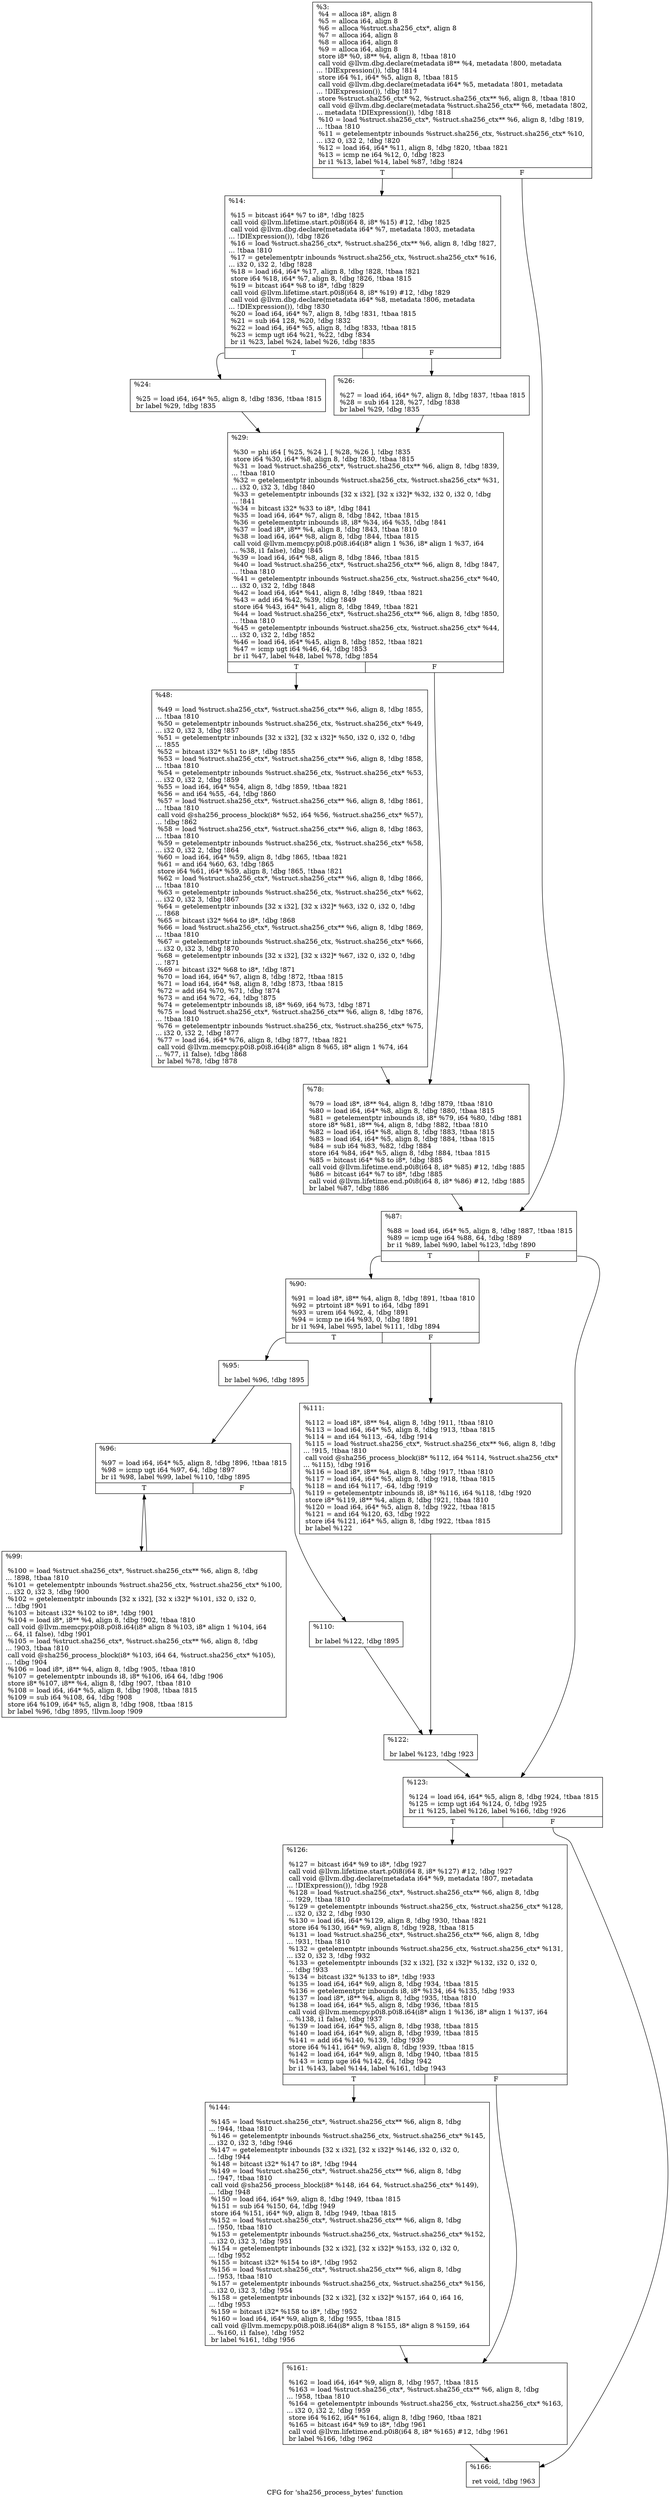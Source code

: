 digraph "CFG for 'sha256_process_bytes' function" {
	label="CFG for 'sha256_process_bytes' function";

	Node0xe51a70 [shape=record,label="{%3:\l  %4 = alloca i8*, align 8\l  %5 = alloca i64, align 8\l  %6 = alloca %struct.sha256_ctx*, align 8\l  %7 = alloca i64, align 8\l  %8 = alloca i64, align 8\l  %9 = alloca i64, align 8\l  store i8* %0, i8** %4, align 8, !tbaa !810\l  call void @llvm.dbg.declare(metadata i8** %4, metadata !800, metadata\l... !DIExpression()), !dbg !814\l  store i64 %1, i64* %5, align 8, !tbaa !815\l  call void @llvm.dbg.declare(metadata i64* %5, metadata !801, metadata\l... !DIExpression()), !dbg !817\l  store %struct.sha256_ctx* %2, %struct.sha256_ctx** %6, align 8, !tbaa !810\l  call void @llvm.dbg.declare(metadata %struct.sha256_ctx** %6, metadata !802,\l... metadata !DIExpression()), !dbg !818\l  %10 = load %struct.sha256_ctx*, %struct.sha256_ctx** %6, align 8, !dbg !819,\l... !tbaa !810\l  %11 = getelementptr inbounds %struct.sha256_ctx, %struct.sha256_ctx* %10,\l... i32 0, i32 2, !dbg !820\l  %12 = load i64, i64* %11, align 8, !dbg !820, !tbaa !821\l  %13 = icmp ne i64 %12, 0, !dbg !823\l  br i1 %13, label %14, label %87, !dbg !824\l|{<s0>T|<s1>F}}"];
	Node0xe51a70:s0 -> Node0xe454d0;
	Node0xe51a70:s1 -> Node0xe456b0;
	Node0xe454d0 [shape=record,label="{%14:\l\l  %15 = bitcast i64* %7 to i8*, !dbg !825\l  call void @llvm.lifetime.start.p0i8(i64 8, i8* %15) #12, !dbg !825\l  call void @llvm.dbg.declare(metadata i64* %7, metadata !803, metadata\l... !DIExpression()), !dbg !826\l  %16 = load %struct.sha256_ctx*, %struct.sha256_ctx** %6, align 8, !dbg !827,\l... !tbaa !810\l  %17 = getelementptr inbounds %struct.sha256_ctx, %struct.sha256_ctx* %16,\l... i32 0, i32 2, !dbg !828\l  %18 = load i64, i64* %17, align 8, !dbg !828, !tbaa !821\l  store i64 %18, i64* %7, align 8, !dbg !826, !tbaa !815\l  %19 = bitcast i64* %8 to i8*, !dbg !829\l  call void @llvm.lifetime.start.p0i8(i64 8, i8* %19) #12, !dbg !829\l  call void @llvm.dbg.declare(metadata i64* %8, metadata !806, metadata\l... !DIExpression()), !dbg !830\l  %20 = load i64, i64* %7, align 8, !dbg !831, !tbaa !815\l  %21 = sub i64 128, %20, !dbg !832\l  %22 = load i64, i64* %5, align 8, !dbg !833, !tbaa !815\l  %23 = icmp ugt i64 %21, %22, !dbg !834\l  br i1 %23, label %24, label %26, !dbg !835\l|{<s0>T|<s1>F}}"];
	Node0xe454d0:s0 -> Node0xe45520;
	Node0xe454d0:s1 -> Node0xe45570;
	Node0xe45520 [shape=record,label="{%24:\l\l  %25 = load i64, i64* %5, align 8, !dbg !836, !tbaa !815\l  br label %29, !dbg !835\l}"];
	Node0xe45520 -> Node0xe455c0;
	Node0xe45570 [shape=record,label="{%26:\l\l  %27 = load i64, i64* %7, align 8, !dbg !837, !tbaa !815\l  %28 = sub i64 128, %27, !dbg !838\l  br label %29, !dbg !835\l}"];
	Node0xe45570 -> Node0xe455c0;
	Node0xe455c0 [shape=record,label="{%29:\l\l  %30 = phi i64 [ %25, %24 ], [ %28, %26 ], !dbg !835\l  store i64 %30, i64* %8, align 8, !dbg !830, !tbaa !815\l  %31 = load %struct.sha256_ctx*, %struct.sha256_ctx** %6, align 8, !dbg !839,\l... !tbaa !810\l  %32 = getelementptr inbounds %struct.sha256_ctx, %struct.sha256_ctx* %31,\l... i32 0, i32 3, !dbg !840\l  %33 = getelementptr inbounds [32 x i32], [32 x i32]* %32, i32 0, i32 0, !dbg\l... !841\l  %34 = bitcast i32* %33 to i8*, !dbg !841\l  %35 = load i64, i64* %7, align 8, !dbg !842, !tbaa !815\l  %36 = getelementptr inbounds i8, i8* %34, i64 %35, !dbg !841\l  %37 = load i8*, i8** %4, align 8, !dbg !843, !tbaa !810\l  %38 = load i64, i64* %8, align 8, !dbg !844, !tbaa !815\l  call void @llvm.memcpy.p0i8.p0i8.i64(i8* align 1 %36, i8* align 1 %37, i64\l... %38, i1 false), !dbg !845\l  %39 = load i64, i64* %8, align 8, !dbg !846, !tbaa !815\l  %40 = load %struct.sha256_ctx*, %struct.sha256_ctx** %6, align 8, !dbg !847,\l... !tbaa !810\l  %41 = getelementptr inbounds %struct.sha256_ctx, %struct.sha256_ctx* %40,\l... i32 0, i32 2, !dbg !848\l  %42 = load i64, i64* %41, align 8, !dbg !849, !tbaa !821\l  %43 = add i64 %42, %39, !dbg !849\l  store i64 %43, i64* %41, align 8, !dbg !849, !tbaa !821\l  %44 = load %struct.sha256_ctx*, %struct.sha256_ctx** %6, align 8, !dbg !850,\l... !tbaa !810\l  %45 = getelementptr inbounds %struct.sha256_ctx, %struct.sha256_ctx* %44,\l... i32 0, i32 2, !dbg !852\l  %46 = load i64, i64* %45, align 8, !dbg !852, !tbaa !821\l  %47 = icmp ugt i64 %46, 64, !dbg !853\l  br i1 %47, label %48, label %78, !dbg !854\l|{<s0>T|<s1>F}}"];
	Node0xe455c0:s0 -> Node0xe45610;
	Node0xe455c0:s1 -> Node0xe45660;
	Node0xe45610 [shape=record,label="{%48:\l\l  %49 = load %struct.sha256_ctx*, %struct.sha256_ctx** %6, align 8, !dbg !855,\l... !tbaa !810\l  %50 = getelementptr inbounds %struct.sha256_ctx, %struct.sha256_ctx* %49,\l... i32 0, i32 3, !dbg !857\l  %51 = getelementptr inbounds [32 x i32], [32 x i32]* %50, i32 0, i32 0, !dbg\l... !855\l  %52 = bitcast i32* %51 to i8*, !dbg !855\l  %53 = load %struct.sha256_ctx*, %struct.sha256_ctx** %6, align 8, !dbg !858,\l... !tbaa !810\l  %54 = getelementptr inbounds %struct.sha256_ctx, %struct.sha256_ctx* %53,\l... i32 0, i32 2, !dbg !859\l  %55 = load i64, i64* %54, align 8, !dbg !859, !tbaa !821\l  %56 = and i64 %55, -64, !dbg !860\l  %57 = load %struct.sha256_ctx*, %struct.sha256_ctx** %6, align 8, !dbg !861,\l... !tbaa !810\l  call void @sha256_process_block(i8* %52, i64 %56, %struct.sha256_ctx* %57),\l... !dbg !862\l  %58 = load %struct.sha256_ctx*, %struct.sha256_ctx** %6, align 8, !dbg !863,\l... !tbaa !810\l  %59 = getelementptr inbounds %struct.sha256_ctx, %struct.sha256_ctx* %58,\l... i32 0, i32 2, !dbg !864\l  %60 = load i64, i64* %59, align 8, !dbg !865, !tbaa !821\l  %61 = and i64 %60, 63, !dbg !865\l  store i64 %61, i64* %59, align 8, !dbg !865, !tbaa !821\l  %62 = load %struct.sha256_ctx*, %struct.sha256_ctx** %6, align 8, !dbg !866,\l... !tbaa !810\l  %63 = getelementptr inbounds %struct.sha256_ctx, %struct.sha256_ctx* %62,\l... i32 0, i32 3, !dbg !867\l  %64 = getelementptr inbounds [32 x i32], [32 x i32]* %63, i32 0, i32 0, !dbg\l... !868\l  %65 = bitcast i32* %64 to i8*, !dbg !868\l  %66 = load %struct.sha256_ctx*, %struct.sha256_ctx** %6, align 8, !dbg !869,\l... !tbaa !810\l  %67 = getelementptr inbounds %struct.sha256_ctx, %struct.sha256_ctx* %66,\l... i32 0, i32 3, !dbg !870\l  %68 = getelementptr inbounds [32 x i32], [32 x i32]* %67, i32 0, i32 0, !dbg\l... !871\l  %69 = bitcast i32* %68 to i8*, !dbg !871\l  %70 = load i64, i64* %7, align 8, !dbg !872, !tbaa !815\l  %71 = load i64, i64* %8, align 8, !dbg !873, !tbaa !815\l  %72 = add i64 %70, %71, !dbg !874\l  %73 = and i64 %72, -64, !dbg !875\l  %74 = getelementptr inbounds i8, i8* %69, i64 %73, !dbg !871\l  %75 = load %struct.sha256_ctx*, %struct.sha256_ctx** %6, align 8, !dbg !876,\l... !tbaa !810\l  %76 = getelementptr inbounds %struct.sha256_ctx, %struct.sha256_ctx* %75,\l... i32 0, i32 2, !dbg !877\l  %77 = load i64, i64* %76, align 8, !dbg !877, !tbaa !821\l  call void @llvm.memcpy.p0i8.p0i8.i64(i8* align 8 %65, i8* align 1 %74, i64\l... %77, i1 false), !dbg !868\l  br label %78, !dbg !878\l}"];
	Node0xe45610 -> Node0xe45660;
	Node0xe45660 [shape=record,label="{%78:\l\l  %79 = load i8*, i8** %4, align 8, !dbg !879, !tbaa !810\l  %80 = load i64, i64* %8, align 8, !dbg !880, !tbaa !815\l  %81 = getelementptr inbounds i8, i8* %79, i64 %80, !dbg !881\l  store i8* %81, i8** %4, align 8, !dbg !882, !tbaa !810\l  %82 = load i64, i64* %8, align 8, !dbg !883, !tbaa !815\l  %83 = load i64, i64* %5, align 8, !dbg !884, !tbaa !815\l  %84 = sub i64 %83, %82, !dbg !884\l  store i64 %84, i64* %5, align 8, !dbg !884, !tbaa !815\l  %85 = bitcast i64* %8 to i8*, !dbg !885\l  call void @llvm.lifetime.end.p0i8(i64 8, i8* %85) #12, !dbg !885\l  %86 = bitcast i64* %7 to i8*, !dbg !885\l  call void @llvm.lifetime.end.p0i8(i64 8, i8* %86) #12, !dbg !885\l  br label %87, !dbg !886\l}"];
	Node0xe45660 -> Node0xe456b0;
	Node0xe456b0 [shape=record,label="{%87:\l\l  %88 = load i64, i64* %5, align 8, !dbg !887, !tbaa !815\l  %89 = icmp uge i64 %88, 64, !dbg !889\l  br i1 %89, label %90, label %123, !dbg !890\l|{<s0>T|<s1>F}}"];
	Node0xe456b0:s0 -> Node0xe45700;
	Node0xe456b0:s1 -> Node0xe45930;
	Node0xe45700 [shape=record,label="{%90:\l\l  %91 = load i8*, i8** %4, align 8, !dbg !891, !tbaa !810\l  %92 = ptrtoint i8* %91 to i64, !dbg !891\l  %93 = urem i64 %92, 4, !dbg !891\l  %94 = icmp ne i64 %93, 0, !dbg !891\l  br i1 %94, label %95, label %111, !dbg !894\l|{<s0>T|<s1>F}}"];
	Node0xe45700:s0 -> Node0xe45750;
	Node0xe45700:s1 -> Node0xe45890;
	Node0xe45750 [shape=record,label="{%95:\l\l  br label %96, !dbg !895\l}"];
	Node0xe45750 -> Node0xe457a0;
	Node0xe457a0 [shape=record,label="{%96:\l\l  %97 = load i64, i64* %5, align 8, !dbg !896, !tbaa !815\l  %98 = icmp ugt i64 %97, 64, !dbg !897\l  br i1 %98, label %99, label %110, !dbg !895\l|{<s0>T|<s1>F}}"];
	Node0xe457a0:s0 -> Node0xe457f0;
	Node0xe457a0:s1 -> Node0xe45840;
	Node0xe457f0 [shape=record,label="{%99:\l\l  %100 = load %struct.sha256_ctx*, %struct.sha256_ctx** %6, align 8, !dbg\l... !898, !tbaa !810\l  %101 = getelementptr inbounds %struct.sha256_ctx, %struct.sha256_ctx* %100,\l... i32 0, i32 3, !dbg !900\l  %102 = getelementptr inbounds [32 x i32], [32 x i32]* %101, i32 0, i32 0,\l... !dbg !901\l  %103 = bitcast i32* %102 to i8*, !dbg !901\l  %104 = load i8*, i8** %4, align 8, !dbg !902, !tbaa !810\l  call void @llvm.memcpy.p0i8.p0i8.i64(i8* align 8 %103, i8* align 1 %104, i64\l... 64, i1 false), !dbg !901\l  %105 = load %struct.sha256_ctx*, %struct.sha256_ctx** %6, align 8, !dbg\l... !903, !tbaa !810\l  call void @sha256_process_block(i8* %103, i64 64, %struct.sha256_ctx* %105),\l... !dbg !904\l  %106 = load i8*, i8** %4, align 8, !dbg !905, !tbaa !810\l  %107 = getelementptr inbounds i8, i8* %106, i64 64, !dbg !906\l  store i8* %107, i8** %4, align 8, !dbg !907, !tbaa !810\l  %108 = load i64, i64* %5, align 8, !dbg !908, !tbaa !815\l  %109 = sub i64 %108, 64, !dbg !908\l  store i64 %109, i64* %5, align 8, !dbg !908, !tbaa !815\l  br label %96, !dbg !895, !llvm.loop !909\l}"];
	Node0xe457f0 -> Node0xe457a0;
	Node0xe45840 [shape=record,label="{%110:\l\l  br label %122, !dbg !895\l}"];
	Node0xe45840 -> Node0xe458e0;
	Node0xe45890 [shape=record,label="{%111:\l\l  %112 = load i8*, i8** %4, align 8, !dbg !911, !tbaa !810\l  %113 = load i64, i64* %5, align 8, !dbg !913, !tbaa !815\l  %114 = and i64 %113, -64, !dbg !914\l  %115 = load %struct.sha256_ctx*, %struct.sha256_ctx** %6, align 8, !dbg\l... !915, !tbaa !810\l  call void @sha256_process_block(i8* %112, i64 %114, %struct.sha256_ctx*\l... %115), !dbg !916\l  %116 = load i8*, i8** %4, align 8, !dbg !917, !tbaa !810\l  %117 = load i64, i64* %5, align 8, !dbg !918, !tbaa !815\l  %118 = and i64 %117, -64, !dbg !919\l  %119 = getelementptr inbounds i8, i8* %116, i64 %118, !dbg !920\l  store i8* %119, i8** %4, align 8, !dbg !921, !tbaa !810\l  %120 = load i64, i64* %5, align 8, !dbg !922, !tbaa !815\l  %121 = and i64 %120, 63, !dbg !922\l  store i64 %121, i64* %5, align 8, !dbg !922, !tbaa !815\l  br label %122\l}"];
	Node0xe45890 -> Node0xe458e0;
	Node0xe458e0 [shape=record,label="{%122:\l\l  br label %123, !dbg !923\l}"];
	Node0xe458e0 -> Node0xe45930;
	Node0xe45930 [shape=record,label="{%123:\l\l  %124 = load i64, i64* %5, align 8, !dbg !924, !tbaa !815\l  %125 = icmp ugt i64 %124, 0, !dbg !925\l  br i1 %125, label %126, label %166, !dbg !926\l|{<s0>T|<s1>F}}"];
	Node0xe45930:s0 -> Node0xe45980;
	Node0xe45930:s1 -> Node0xe45a70;
	Node0xe45980 [shape=record,label="{%126:\l\l  %127 = bitcast i64* %9 to i8*, !dbg !927\l  call void @llvm.lifetime.start.p0i8(i64 8, i8* %127) #12, !dbg !927\l  call void @llvm.dbg.declare(metadata i64* %9, metadata !807, metadata\l... !DIExpression()), !dbg !928\l  %128 = load %struct.sha256_ctx*, %struct.sha256_ctx** %6, align 8, !dbg\l... !929, !tbaa !810\l  %129 = getelementptr inbounds %struct.sha256_ctx, %struct.sha256_ctx* %128,\l... i32 0, i32 2, !dbg !930\l  %130 = load i64, i64* %129, align 8, !dbg !930, !tbaa !821\l  store i64 %130, i64* %9, align 8, !dbg !928, !tbaa !815\l  %131 = load %struct.sha256_ctx*, %struct.sha256_ctx** %6, align 8, !dbg\l... !931, !tbaa !810\l  %132 = getelementptr inbounds %struct.sha256_ctx, %struct.sha256_ctx* %131,\l... i32 0, i32 3, !dbg !932\l  %133 = getelementptr inbounds [32 x i32], [32 x i32]* %132, i32 0, i32 0,\l... !dbg !933\l  %134 = bitcast i32* %133 to i8*, !dbg !933\l  %135 = load i64, i64* %9, align 8, !dbg !934, !tbaa !815\l  %136 = getelementptr inbounds i8, i8* %134, i64 %135, !dbg !933\l  %137 = load i8*, i8** %4, align 8, !dbg !935, !tbaa !810\l  %138 = load i64, i64* %5, align 8, !dbg !936, !tbaa !815\l  call void @llvm.memcpy.p0i8.p0i8.i64(i8* align 1 %136, i8* align 1 %137, i64\l... %138, i1 false), !dbg !937\l  %139 = load i64, i64* %5, align 8, !dbg !938, !tbaa !815\l  %140 = load i64, i64* %9, align 8, !dbg !939, !tbaa !815\l  %141 = add i64 %140, %139, !dbg !939\l  store i64 %141, i64* %9, align 8, !dbg !939, !tbaa !815\l  %142 = load i64, i64* %9, align 8, !dbg !940, !tbaa !815\l  %143 = icmp uge i64 %142, 64, !dbg !942\l  br i1 %143, label %144, label %161, !dbg !943\l|{<s0>T|<s1>F}}"];
	Node0xe45980:s0 -> Node0xe459d0;
	Node0xe45980:s1 -> Node0xe45a20;
	Node0xe459d0 [shape=record,label="{%144:\l\l  %145 = load %struct.sha256_ctx*, %struct.sha256_ctx** %6, align 8, !dbg\l... !944, !tbaa !810\l  %146 = getelementptr inbounds %struct.sha256_ctx, %struct.sha256_ctx* %145,\l... i32 0, i32 3, !dbg !946\l  %147 = getelementptr inbounds [32 x i32], [32 x i32]* %146, i32 0, i32 0,\l... !dbg !944\l  %148 = bitcast i32* %147 to i8*, !dbg !944\l  %149 = load %struct.sha256_ctx*, %struct.sha256_ctx** %6, align 8, !dbg\l... !947, !tbaa !810\l  call void @sha256_process_block(i8* %148, i64 64, %struct.sha256_ctx* %149),\l... !dbg !948\l  %150 = load i64, i64* %9, align 8, !dbg !949, !tbaa !815\l  %151 = sub i64 %150, 64, !dbg !949\l  store i64 %151, i64* %9, align 8, !dbg !949, !tbaa !815\l  %152 = load %struct.sha256_ctx*, %struct.sha256_ctx** %6, align 8, !dbg\l... !950, !tbaa !810\l  %153 = getelementptr inbounds %struct.sha256_ctx, %struct.sha256_ctx* %152,\l... i32 0, i32 3, !dbg !951\l  %154 = getelementptr inbounds [32 x i32], [32 x i32]* %153, i32 0, i32 0,\l... !dbg !952\l  %155 = bitcast i32* %154 to i8*, !dbg !952\l  %156 = load %struct.sha256_ctx*, %struct.sha256_ctx** %6, align 8, !dbg\l... !953, !tbaa !810\l  %157 = getelementptr inbounds %struct.sha256_ctx, %struct.sha256_ctx* %156,\l... i32 0, i32 3, !dbg !954\l  %158 = getelementptr inbounds [32 x i32], [32 x i32]* %157, i64 0, i64 16,\l... !dbg !953\l  %159 = bitcast i32* %158 to i8*, !dbg !952\l  %160 = load i64, i64* %9, align 8, !dbg !955, !tbaa !815\l  call void @llvm.memcpy.p0i8.p0i8.i64(i8* align 8 %155, i8* align 8 %159, i64\l... %160, i1 false), !dbg !952\l  br label %161, !dbg !956\l}"];
	Node0xe459d0 -> Node0xe45a20;
	Node0xe45a20 [shape=record,label="{%161:\l\l  %162 = load i64, i64* %9, align 8, !dbg !957, !tbaa !815\l  %163 = load %struct.sha256_ctx*, %struct.sha256_ctx** %6, align 8, !dbg\l... !958, !tbaa !810\l  %164 = getelementptr inbounds %struct.sha256_ctx, %struct.sha256_ctx* %163,\l... i32 0, i32 2, !dbg !959\l  store i64 %162, i64* %164, align 8, !dbg !960, !tbaa !821\l  %165 = bitcast i64* %9 to i8*, !dbg !961\l  call void @llvm.lifetime.end.p0i8(i64 8, i8* %165) #12, !dbg !961\l  br label %166, !dbg !962\l}"];
	Node0xe45a20 -> Node0xe45a70;
	Node0xe45a70 [shape=record,label="{%166:\l\l  ret void, !dbg !963\l}"];
}
